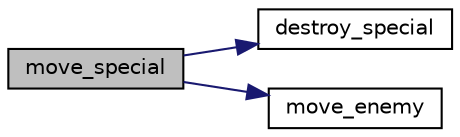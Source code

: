 digraph "move_special"
{
 // LATEX_PDF_SIZE
  edge [fontname="Helvetica",fontsize="10",labelfontname="Helvetica",labelfontsize="10"];
  node [fontname="Helvetica",fontsize="10",shape=record];
  rankdir="LR";
  Node1 [label="move_special",height=0.2,width=0.4,color="black", fillcolor="grey75", style="filled", fontcolor="black",tooltip="Moves the special enemy, according to the parameter passed to the function."];
  Node1 -> Node2 [color="midnightblue",fontsize="10",style="solid",fontname="Helvetica"];
  Node2 [label="destroy_special",height=0.2,width=0.4,color="black", fillcolor="white", style="filled",URL="$group__logic.html#gae1c7475a31993fdd1a9a84af3a95c45c",tooltip="Destroys the special enemy object."];
  Node1 -> Node3 [color="midnightblue",fontsize="10",style="solid",fontname="Helvetica"];
  Node3 [label="move_enemy",height=0.2,width=0.4,color="black", fillcolor="white", style="filled",URL="$group__logic.html#gab627b7bd210cd021e9cb4886c45fd31c",tooltip="Moves a single enemy, according to the parameters passed to the function."];
}
